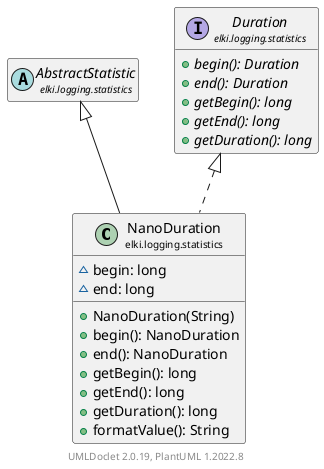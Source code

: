 @startuml
    remove .*\.(Instance|Par|Parameterizer|Factory)$
    set namespaceSeparator none
    hide empty fields
    hide empty methods

    class "<size:14>NanoDuration\n<size:10>elki.logging.statistics" as elki.logging.statistics.NanoDuration [[NanoDuration.html]] {
        ~begin: long
        ~end: long
        +NanoDuration(String)
        +begin(): NanoDuration
        +end(): NanoDuration
        +getBegin(): long
        +getEnd(): long
        +getDuration(): long
        +formatValue(): String
    }

    abstract class "<size:14>AbstractStatistic\n<size:10>elki.logging.statistics" as elki.logging.statistics.AbstractStatistic [[AbstractStatistic.html]]
    interface "<size:14>Duration\n<size:10>elki.logging.statistics" as elki.logging.statistics.Duration [[Duration.html]] {
        {abstract} +begin(): Duration
        {abstract} +end(): Duration
        {abstract} +getBegin(): long
        {abstract} +getEnd(): long
        {abstract} +getDuration(): long
    }

    elki.logging.statistics.AbstractStatistic <|-- elki.logging.statistics.NanoDuration
    elki.logging.statistics.Duration <|.. elki.logging.statistics.NanoDuration

    center footer UMLDoclet 2.0.19, PlantUML 1.2022.8
@enduml
